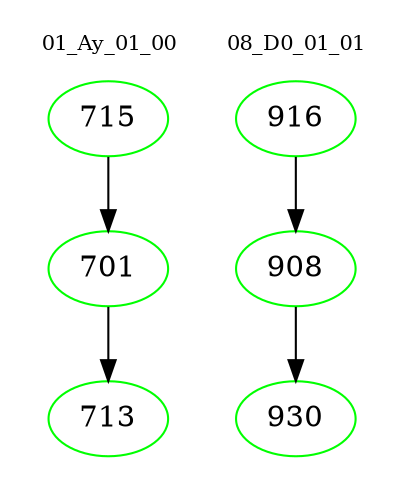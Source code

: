 digraph{
subgraph cluster_0 {
color = white
label = "01_Ay_01_00";
fontsize=10;
T0_715 [label="715", color="green"]
T0_715 -> T0_701 [color="black"]
T0_701 [label="701", color="green"]
T0_701 -> T0_713 [color="black"]
T0_713 [label="713", color="green"]
}
subgraph cluster_1 {
color = white
label = "08_D0_01_01";
fontsize=10;
T1_916 [label="916", color="green"]
T1_916 -> T1_908 [color="black"]
T1_908 [label="908", color="green"]
T1_908 -> T1_930 [color="black"]
T1_930 [label="930", color="green"]
}
}
